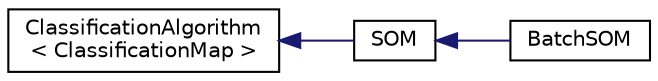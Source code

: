 digraph "Graphical Class Hierarchy"
{
  edge [fontname="Helvetica",fontsize="10",labelfontname="Helvetica",labelfontsize="10"];
  node [fontname="Helvetica",fontsize="10",shape=record];
  rankdir="LR";
  Node0 [label="ClassificationAlgorithm\l\< ClassificationMap \>",height=0.2,width=0.4,color="black", fillcolor="white", style="filled",URL="$classClassificationAlgorithm.html"];
  Node0 -> Node1 [dir="back",color="midnightblue",fontsize="10",style="solid",fontname="Helvetica"];
  Node1 [label="SOM",height=0.2,width=0.4,color="black", fillcolor="white", style="filled",URL="$classSOM.html"];
  Node1 -> Node2 [dir="back",color="midnightblue",fontsize="10",style="solid",fontname="Helvetica"];
  Node2 [label="BatchSOM",height=0.2,width=0.4,color="black", fillcolor="white", style="filled",URL="$classBatchSOM.html"];
}
